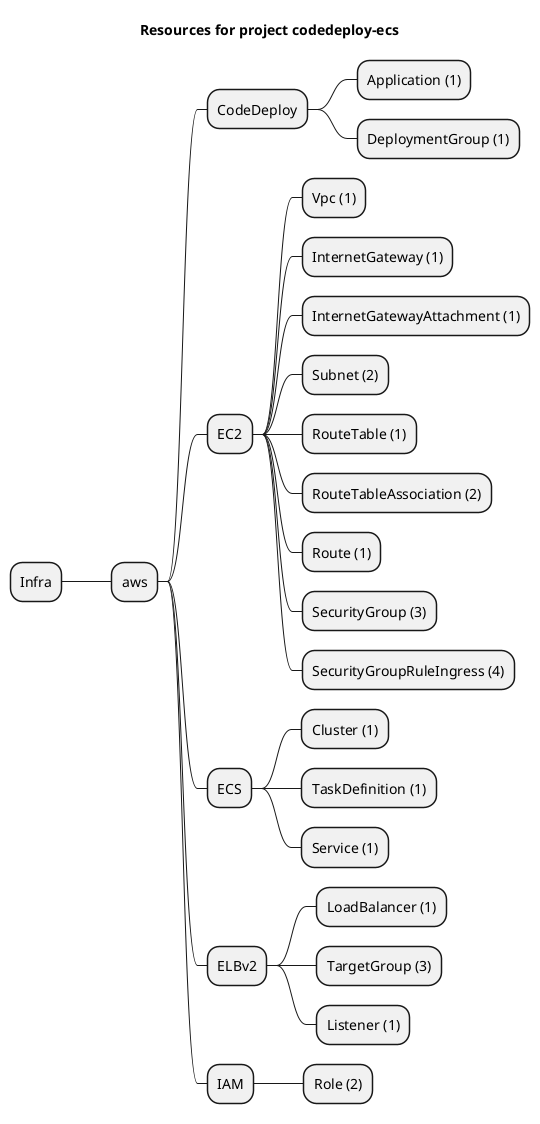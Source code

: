 @startmindmap
title Resources for project codedeploy-ecs
skinparam monochrome true
+ Infra
++ aws
+++ CodeDeploy
++++ Application (1)
++++ DeploymentGroup (1)
+++ EC2
++++ Vpc (1)
++++ InternetGateway (1)
++++ InternetGatewayAttachment (1)
++++ Subnet (2)
++++ RouteTable (1)
++++ RouteTableAssociation (2)
++++ Route (1)
++++ SecurityGroup (3)
++++ SecurityGroupRuleIngress (4)
+++ ECS
++++ Cluster (1)
++++ TaskDefinition (1)
++++ Service (1)
+++ ELBv2
++++ LoadBalancer (1)
++++ TargetGroup (3)
++++ Listener (1)
+++ IAM
++++ Role (2)
@endmindmap